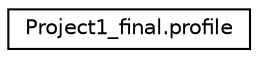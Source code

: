 digraph "Graphical Class Hierarchy"
{
  edge [fontname="Helvetica",fontsize="10",labelfontname="Helvetica",labelfontsize="10"];
  node [fontname="Helvetica",fontsize="10",shape=record];
  rankdir="LR";
  Node1 [label="Project1_final.profile",height=0.2,width=0.4,color="black", fillcolor="white", style="filled",URL="$class_project1__final_1_1profile.html"];
}

